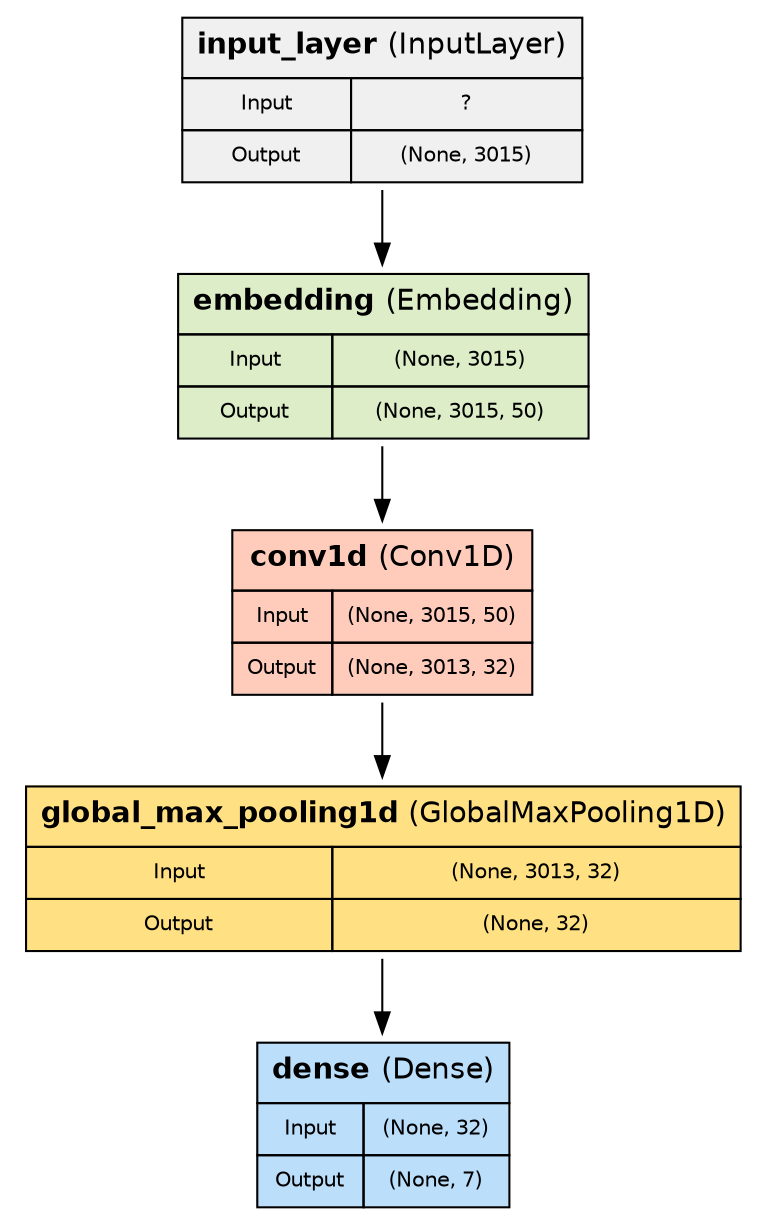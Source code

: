 digraph G {
    rankdir=TB;
    concentrate=true;
    dpi=200;
    splines=ortho;
    node [shape=plaintext fontname=Helvetica];

    layer_0 [label=<<TABLE BORDER="0" CELLBORDER="1" CELLSPACING="0" CELLPADDING="6" BGCOLOR="#f0f0f0">
  <TR><TD COLSPAN="2"><B>input_layer</B> (InputLayer)</TD></TR>
  <TR><TD><FONT POINT-SIZE="10">Input</FONT></TD><TD><FONT POINT-SIZE="10">?</FONT></TD></TR>
  <TR><TD><FONT POINT-SIZE="10">Output</FONT></TD><TD><FONT POINT-SIZE="10">(None, 3015)</FONT></TD></TR>
</TABLE>>];
    layer_1 [label=<<TABLE BORDER="0" CELLBORDER="1" CELLSPACING="0" CELLPADDING="6" BGCOLOR="#dcedc8">
  <TR><TD COLSPAN="2"><B>embedding</B> (Embedding)</TD></TR>
  <TR><TD><FONT POINT-SIZE="10">Input</FONT></TD><TD><FONT POINT-SIZE="10">(None, 3015)</FONT></TD></TR>
  <TR><TD><FONT POINT-SIZE="10">Output</FONT></TD><TD><FONT POINT-SIZE="10">(None, 3015, 50)</FONT></TD></TR>
</TABLE>>];
    layer_2 [label=<<TABLE BORDER="0" CELLBORDER="1" CELLSPACING="0" CELLPADDING="6" BGCOLOR="#ffccbc">
  <TR><TD COLSPAN="2"><B>conv1d</B> (Conv1D)</TD></TR>
  <TR><TD><FONT POINT-SIZE="10">Input</FONT></TD><TD><FONT POINT-SIZE="10">(None, 3015, 50)</FONT></TD></TR>
  <TR><TD><FONT POINT-SIZE="10">Output</FONT></TD><TD><FONT POINT-SIZE="10">(None, 3013, 32)</FONT></TD></TR>
</TABLE>>];
    layer_3 [label=<<TABLE BORDER="0" CELLBORDER="1" CELLSPACING="0" CELLPADDING="6" BGCOLOR="#ffe082">
  <TR><TD COLSPAN="2"><B>global_max_pooling1d</B> (GlobalMaxPooling1D)</TD></TR>
  <TR><TD><FONT POINT-SIZE="10">Input</FONT></TD><TD><FONT POINT-SIZE="10">(None, 3013, 32)</FONT></TD></TR>
  <TR><TD><FONT POINT-SIZE="10">Output</FONT></TD><TD><FONT POINT-SIZE="10">(None, 32)</FONT></TD></TR>
</TABLE>>];
    layer_4 [label=<<TABLE BORDER="0" CELLBORDER="1" CELLSPACING="0" CELLPADDING="6" BGCOLOR="#bbdefb">
  <TR><TD COLSPAN="2"><B>dense</B> (Dense)</TD></TR>
  <TR><TD><FONT POINT-SIZE="10">Input</FONT></TD><TD><FONT POINT-SIZE="10">(None, 32)</FONT></TD></TR>
  <TR><TD><FONT POINT-SIZE="10">Output</FONT></TD><TD><FONT POINT-SIZE="10">(None, 7)</FONT></TD></TR>
</TABLE>>];
    layer_0 -> layer_1;
    layer_1 -> layer_2;
    layer_2 -> layer_3;
    layer_3 -> layer_4;
}
